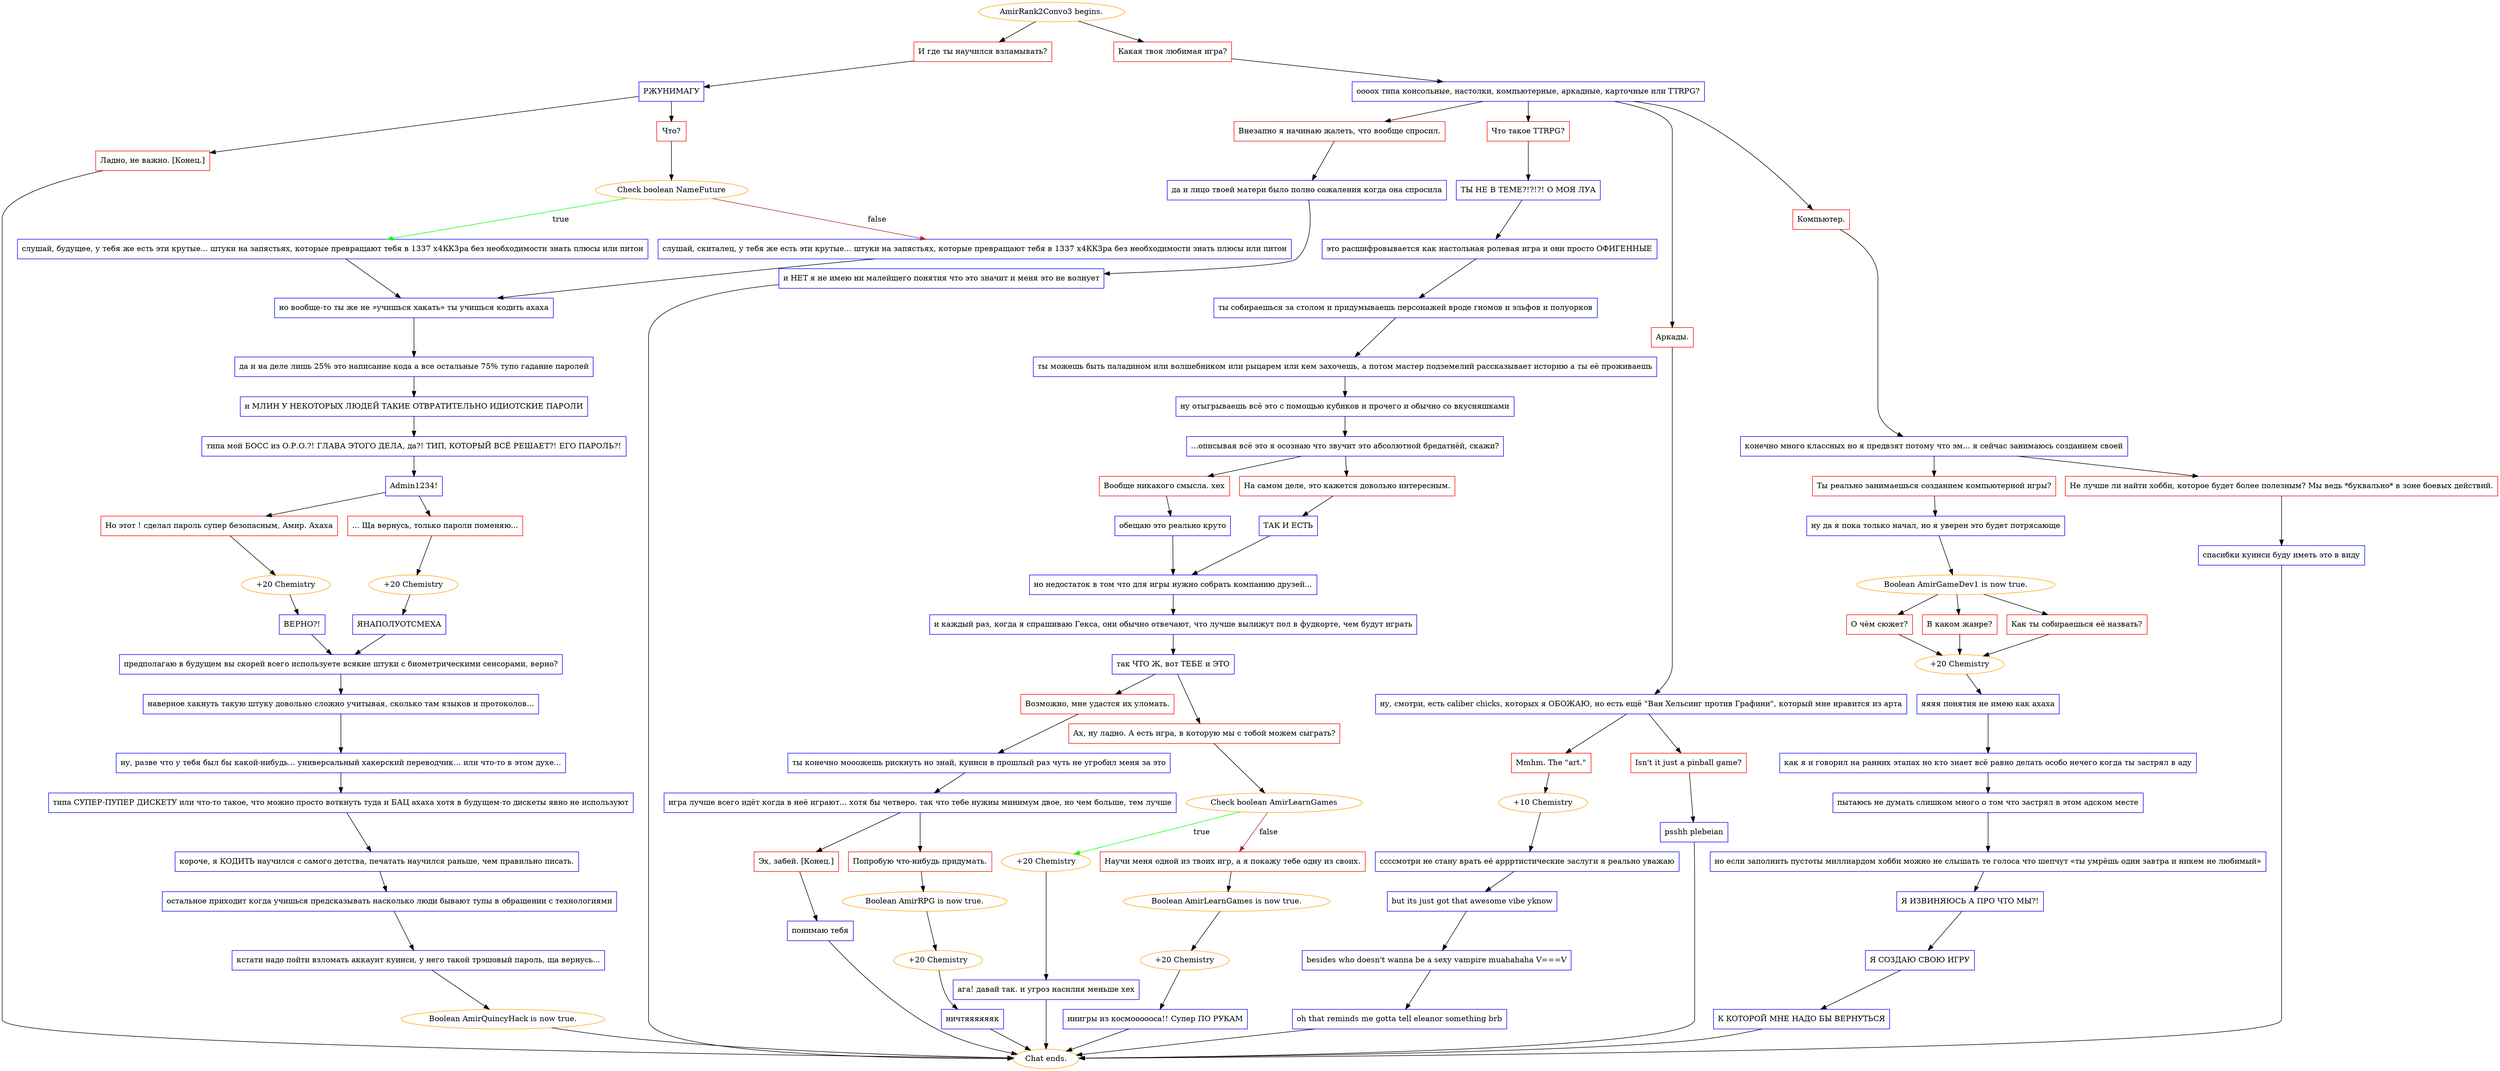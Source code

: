 digraph {
	"AmirRank2Convo3 begins." [color=orange];
		"AmirRank2Convo3 begins." -> j3194754670;
		"AmirRank2Convo3 begins." -> j3910638446;
	j3194754670 [label="И где ты научился взламывать?",shape=box,color=red];
		j3194754670 -> j1144567048;
	j3910638446 [label="Какая твоя любимая игра?",shape=box,color=red];
		j3910638446 -> j1317800582;
	j1144567048 [label="РЖУНИМАГУ",shape=box,color=blue];
		j1144567048 -> j38272700;
		j1144567048 -> j3292052735;
	j1317800582 [label="оооох типа консольные, настолки, компьютерные, аркадные, карточные или TTRPG?",shape=box,color=blue];
		j1317800582 -> j1895843039;
		j1317800582 -> j4292598640;
		j1317800582 -> j2649656321;
		j1317800582 -> j3318545970;
	j38272700 [label="Ладно, не важно. [Конец.]",shape=box,color=red];
		j38272700 -> "Chat ends.";
	j3292052735 [label="Что?",shape=box,color=red];
		j3292052735 -> j1284298182;
	j1895843039 [label="Внезапно я начинаю жалеть, что вообще спросил.",shape=box,color=red];
		j1895843039 -> j2103468160;
	j4292598640 [label="Что такое TTRPG?",shape=box,color=red];
		j4292598640 -> j385343973;
	j2649656321 [label="Аркады.",shape=box,color=red];
		j2649656321 -> j1620780631;
	j3318545970 [label="Компьютер.",shape=box,color=red];
		j3318545970 -> j1008183956;
	"Chat ends." [color=orange];
	j1284298182 [label="Check boolean NameFuture",color=orange];
		j1284298182 -> j686476362 [label=true,color=green];
		j1284298182 -> j3040529506 [label=false,color=brown];
	j2103468160 [label="да и лицо твоей матери было полно сожаления когда она спросила",shape=box,color=blue];
		j2103468160 -> j502080540;
	j385343973 [label="ТЫ НЕ В ТЕМЕ?!?!?! О МОЯ ЛУА",shape=box,color=blue];
		j385343973 -> j596348527;
	j1620780631 [label="ну, смотри, есть caliber chicks, которых я ОБОЖАЮ, но есть ещё \"Ван Хельсинг против Графини\", который мне нравится из арта",shape=box,color=blue];
		j1620780631 -> j1761240577;
		j1620780631 -> j3489787752;
	j1008183956 [label="конечно много классных но я предвзят потому что эм... я сейчас занимаюсь созданием своей",shape=box,color=blue];
		j1008183956 -> j1264454062;
		j1008183956 -> j3170547709;
	j686476362 [label="слушай, будущее, у тебя же есть эти крутые... штуки на запястьях, которые превращают тебя в 1337 х4КК3ра без необходимости знать плюсы или питон",shape=box,color=blue];
		j686476362 -> j1238005191;
	j3040529506 [label="слушай, скиталец, у тебя же есть эти крутые... штуки на запястьях, которые превращают тебя в 1337 х4КК3ра без необходимости знать плюсы или питон",shape=box,color=blue];
		j3040529506 -> j1238005191;
	j502080540 [label="и НЕТ я не имею ни малейшего понятия что это значит и меня это не волнует",shape=box,color=blue];
		j502080540 -> "Chat ends.";
	j596348527 [label="это расшифровывается как настольная ролевая игра и они просто ОФИГЕННЫЕ",shape=box,color=blue];
		j596348527 -> j3496638883;
	j1761240577 [label="Mmhm. The \"art.\"",shape=box,color=red];
		j1761240577 -> j1373230247;
	j3489787752 [label="Isn't it just a pinball game?",shape=box,color=red];
		j3489787752 -> j1767074259;
	j1264454062 [label="Ты реально занимаешься созданием компьютерной игры?",shape=box,color=red];
		j1264454062 -> j2712674725;
	j3170547709 [label="Не лучше ли найти хобби, которое будет более полезным? Мы ведь *буквально* в зоне боевых действий.",shape=box,color=red];
		j3170547709 -> j775170268;
	j1238005191 [label="но вообще-то ты же не »учишься хакать» ты учишься кодить ахаха",shape=box,color=blue];
		j1238005191 -> j1180152801;
	j3496638883 [label="ты собираешься за столом и придумываешь персонажей вроде гномов и эльфов и полуорков",shape=box,color=blue];
		j3496638883 -> j1162866857;
	j1373230247 [label="+10 Chemistry",color=orange];
		j1373230247 -> j1447892770;
	j1767074259 [label="psshh plebeian",shape=box,color=blue];
		j1767074259 -> "Chat ends.";
	j2712674725 [label="ну да я пока только начал, но я уверен это будет потрясающе",shape=box,color=blue];
		j2712674725 -> j2956773239;
	j775170268 [label="спасибки куинси буду иметь это в виду",shape=box,color=blue];
		j775170268 -> "Chat ends.";
	j1180152801 [label="да и на деле лишь 25% это написание кода а все остальные 75% тупо гадание паролей",shape=box,color=blue];
		j1180152801 -> j950837808;
	j1162866857 [label="ты можешь быть паладином или волшебником или рыцарем или кем захочешь, а потом мастер подземелий рассказывает историю а ты её проживаешь",shape=box,color=blue];
		j1162866857 -> j3467014033;
	j1447892770 [label="ссссмотри не стану врать её аррртистические заслуги я реально уважаю",shape=box,color=blue];
		j1447892770 -> j526800403;
	j2956773239 [label="Boolean AmirGameDev1 is now true.",color=orange];
		j2956773239 -> j3392693358;
		j2956773239 -> j2888522881;
		j2956773239 -> j1366131382;
	j950837808 [label="и МЛИН У НЕКОТОРЫХ ЛЮДЕЙ ТАКИЕ ОТВРАТИТЕЛЬНО ИДИОТСКИЕ ПАРОЛИ",shape=box,color=blue];
		j950837808 -> j4035154025;
	j3467014033 [label="ну отыгрываешь всё это с помощью кубиков и прочего и обычно со вкусняшками",shape=box,color=blue];
		j3467014033 -> j1726613061;
	j526800403 [label="but its just got that awesome vibe yknow",shape=box,color=blue];
		j526800403 -> j3336884817;
	j3392693358 [label="О чём сюжет?",shape=box,color=red];
		j3392693358 -> j166784131;
	j2888522881 [label="В каком жанре?",shape=box,color=red];
		j2888522881 -> j166784131;
	j1366131382 [label="Как ты собираешься её назвать?",shape=box,color=red];
		j1366131382 -> j166784131;
	j4035154025 [label="типа мой БОСС из О.Р.О.?! ГЛАВА ЭТОГО ДЕЛА, да?! ТИП, КОТОРЫЙ ВСЁ РЕШАЕТ?! ЕГО ПАРОЛЬ?!",shape=box,color=blue];
		j4035154025 -> j1373716251;
	j1726613061 [label="...описывая всё это я осознаю что звучит это абсолютной бредатнёй, скажи?",shape=box,color=blue];
		j1726613061 -> j1690991889;
		j1726613061 -> j2027800570;
	j3336884817 [label="besides who doesn't wanna be a sexy vampire muahahaha V===V",shape=box,color=blue];
		j3336884817 -> j190825472;
	j166784131 [label="+20 Chemistry",color=orange];
		j166784131 -> j2580468596;
	j1373716251 [label="Admin1234!",shape=box,color=blue];
		j1373716251 -> j1339791153;
		j1373716251 -> j1534537039;
	j1690991889 [label="Вообще никакого смысла. хех",shape=box,color=red];
		j1690991889 -> j1862070769;
	j2027800570 [label="На самом деле, это кажется довольно интересным.",shape=box,color=red];
		j2027800570 -> j3666445578;
	j190825472 [label="oh that reminds me gotta tell eleanor something brb",shape=box,color=blue];
		j190825472 -> "Chat ends.";
	j2580468596 [label="яяяя понятия не имею как ахаха",shape=box,color=blue];
		j2580468596 -> j3530471527;
	j1339791153 [label="Но этот ! сделал пароль супер безопасным, Амир. Ахаха",shape=box,color=red];
		j1339791153 -> j3303343535;
	j1534537039 [label="... Ща вернусь, только пароли поменяю...",shape=box,color=red];
		j1534537039 -> j2388053395;
	j1862070769 [label="обещаю это реально круто",shape=box,color=blue];
		j1862070769 -> j1461364825;
	j3666445578 [label="ТАК И ЕСТЬ",shape=box,color=blue];
		j3666445578 -> j1461364825;
	j3530471527 [label="как я и говорил на ранних этапах но кто знает всё равно делать особо нечего когда ты застрял в аду",shape=box,color=blue];
		j3530471527 -> j2179674040;
	j3303343535 [label="+20 Chemistry",color=orange];
		j3303343535 -> j3279068131;
	j2388053395 [label="+20 Chemistry",color=orange];
		j2388053395 -> j2857109180;
	j1461364825 [label="но недостаток в том что для игры нужно собрать компанию друзей...",shape=box,color=blue];
		j1461364825 -> j3134393142;
	j2179674040 [label="пытаюсь не думать слишком много о том что застрял в этом адском месте",shape=box,color=blue];
		j2179674040 -> j1006257957;
	j3279068131 [label="ВЕРНО?!",shape=box,color=blue];
		j3279068131 -> j2991057474;
	j2857109180 [label="ЯНАПОЛУОТСМЕХА",shape=box,color=blue];
		j2857109180 -> j2991057474;
	j3134393142 [label="и каждый раз, когда я спрашиваю Гекса, они обычно отвечают, что лучше вылижут пол в фудкорте, чем будут играть",shape=box,color=blue];
		j3134393142 -> j2256490026;
	j1006257957 [label="но если заполнить пустоты миллиардом хобби можно не слышать те голоса что шепчут «ты умрёшь один завтра и никем не любимый»",shape=box,color=blue];
		j1006257957 -> j2203895422;
	j2991057474 [label="предполагаю в будущем вы скорей всего используете всякие штуки с биометрическими сенсорами, верно?",shape=box,color=blue];
		j2991057474 -> j3235382854;
	j2256490026 [label="так ЧТО Ж, вот ТЕБЕ и ЭТО",shape=box,color=blue];
		j2256490026 -> j1747800755;
		j2256490026 -> j2109093098;
	j2203895422 [label="Я ИЗВИНЯЮСЬ А ПРО ЧТО МЫ?!",shape=box,color=blue];
		j2203895422 -> j2957796096;
	j3235382854 [label="наверное хакнуть такую штуку довольно сложно учитывая, сколько там языков и протоколов...",shape=box,color=blue];
		j3235382854 -> j1787386676;
	j1747800755 [label="Возможно, мне удастся их уломать.",shape=box,color=red];
		j1747800755 -> j1187830556;
	j2109093098 [label="Ах, ну ладно. А есть игра, в которую мы с тобой можем сыграть?",shape=box,color=red];
		j2109093098 -> j3376148582;
	j2957796096 [label="Я СОЗДАЮ СВОЮ ИГРУ",shape=box,color=blue];
		j2957796096 -> j141293899;
	j1787386676 [label="ну, разве что у тебя был бы какой-нибудь... универсальный хакерский переводчик... или что-то в этом духе...",shape=box,color=blue];
		j1787386676 -> j3831228883;
	j1187830556 [label="ты конечно мооожешь рискнуть но знай, куинси в прошлый раз чуть не угробил меня за это",shape=box,color=blue];
		j1187830556 -> j438025775;
	j3376148582 [label="Check boolean AmirLearnGames",color=orange];
		j3376148582 -> j1229091512 [label=true,color=green];
		j3376148582 -> j3122378669 [label=false,color=brown];
	j141293899 [label="К КОТОРОЙ МНЕ НАДО БЫ ВЕРНУТЬСЯ",shape=box,color=blue];
		j141293899 -> "Chat ends.";
	j3831228883 [label="типа СУПЕР-ПУПЕР ДИСКЕТУ или что-то такое, что можно просто воткнуть туда и БАЦ ахаха хотя в будущем-то дискеты явно не используют",shape=box,color=blue];
		j3831228883 -> j2927522639;
	j438025775 [label="игра лучше всего идёт когда в неё играют... хотя бы четверо. так что тебе нужны минимум двое, но чем больше, тем лучше",shape=box,color=blue];
		j438025775 -> j2879520154;
		j438025775 -> j864080217;
	j1229091512 [label="+20 Chemistry",color=orange];
		j1229091512 -> j2092576801;
	j3122378669 [label="Научи меня одной из твоих игр, а я покажу тебе одну из своих.",shape=box,color=red];
		j3122378669 -> j2396092621;
	j2927522639 [label="короче, я КОДИТЬ научился с самого детства, печатать научился раньше, чем правильно писать.",shape=box,color=blue];
		j2927522639 -> j1713253474;
	j2879520154 [label="Эх, забей. [Конец.]",shape=box,color=red];
		j2879520154 -> j1658065460;
	j864080217 [label="Попробую что-нибудь придумать.",shape=box,color=red];
		j864080217 -> j3717408821;
	j2092576801 [label="ага! давай так. и угроз насилия меньше хех",shape=box,color=blue];
		j2092576801 -> "Chat ends.";
	j2396092621 [label="Boolean AmirLearnGames is now true.",color=orange];
		j2396092621 -> j3174706127;
	j1713253474 [label="остальное приходит когда учишься предсказывать насколько люди бывают тупы в обращении с технологиями",shape=box,color=blue];
		j1713253474 -> j1798611324;
	j1658065460 [label="понимаю тебя",shape=box,color=blue];
		j1658065460 -> "Chat ends.";
	j3717408821 [label="Boolean AmirRPG is now true.",color=orange];
		j3717408821 -> j1133771435;
	j3174706127 [label="+20 Chemistry",color=orange];
		j3174706127 -> j1220102638;
	j1798611324 [label="кстати надо пойти взломать аккаунт куинси, у него такой трэшовый пароль, ща вернусь...",shape=box,color=blue];
		j1798611324 -> j978362609;
	j1133771435 [label="+20 Chemistry",color=orange];
		j1133771435 -> j3231500140;
	j1220102638 [label="ииигры из космоооооса!! Супер ПО РУКАМ",shape=box,color=blue];
		j1220102638 -> "Chat ends.";
	j978362609 [label="Boolean AmirQuincyHack is now true.",color=orange];
		j978362609 -> "Chat ends.";
	j3231500140 [label="ничтяяяяяяк",shape=box,color=blue];
		j3231500140 -> "Chat ends.";
}